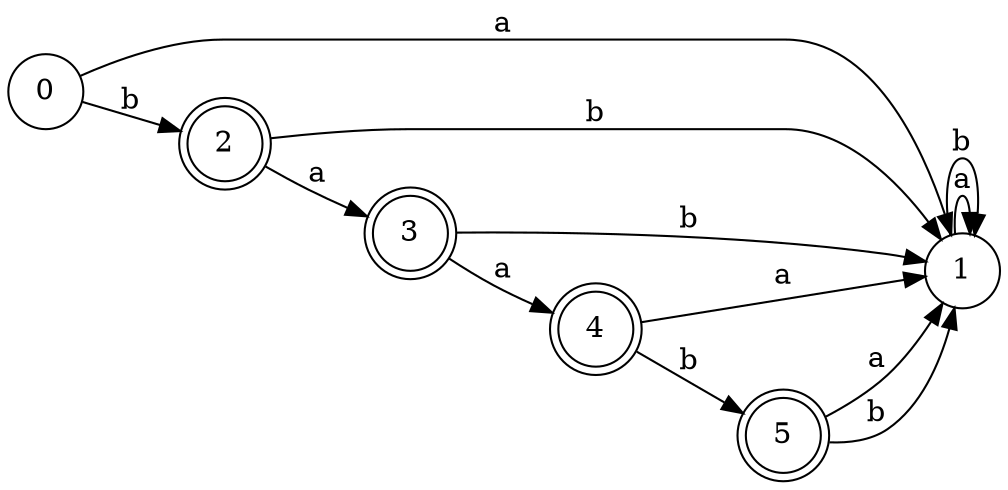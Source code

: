 digraph DFA {
	rankdir=LR;	0 [shape=circle];
	0 -> 1 [label="a"];
	0 -> 2 [label="b"];
	1 [shape=circle];
	1 -> 1 [label="a"];
	1 -> 1 [label="b"];
	2 [shape=doublecircle];
	2 -> 3 [label="a"];
	2 -> 1 [label="b"];
	3 [shape=doublecircle];
	3 -> 4 [label="a"];
	3 -> 1 [label="b"];
	4 [shape=doublecircle];
	4 -> 1 [label="a"];
	4 -> 5 [label="b"];
	5 [shape=doublecircle];
	5 -> 1 [label="a"];
	5 -> 1 [label="b"];
}
